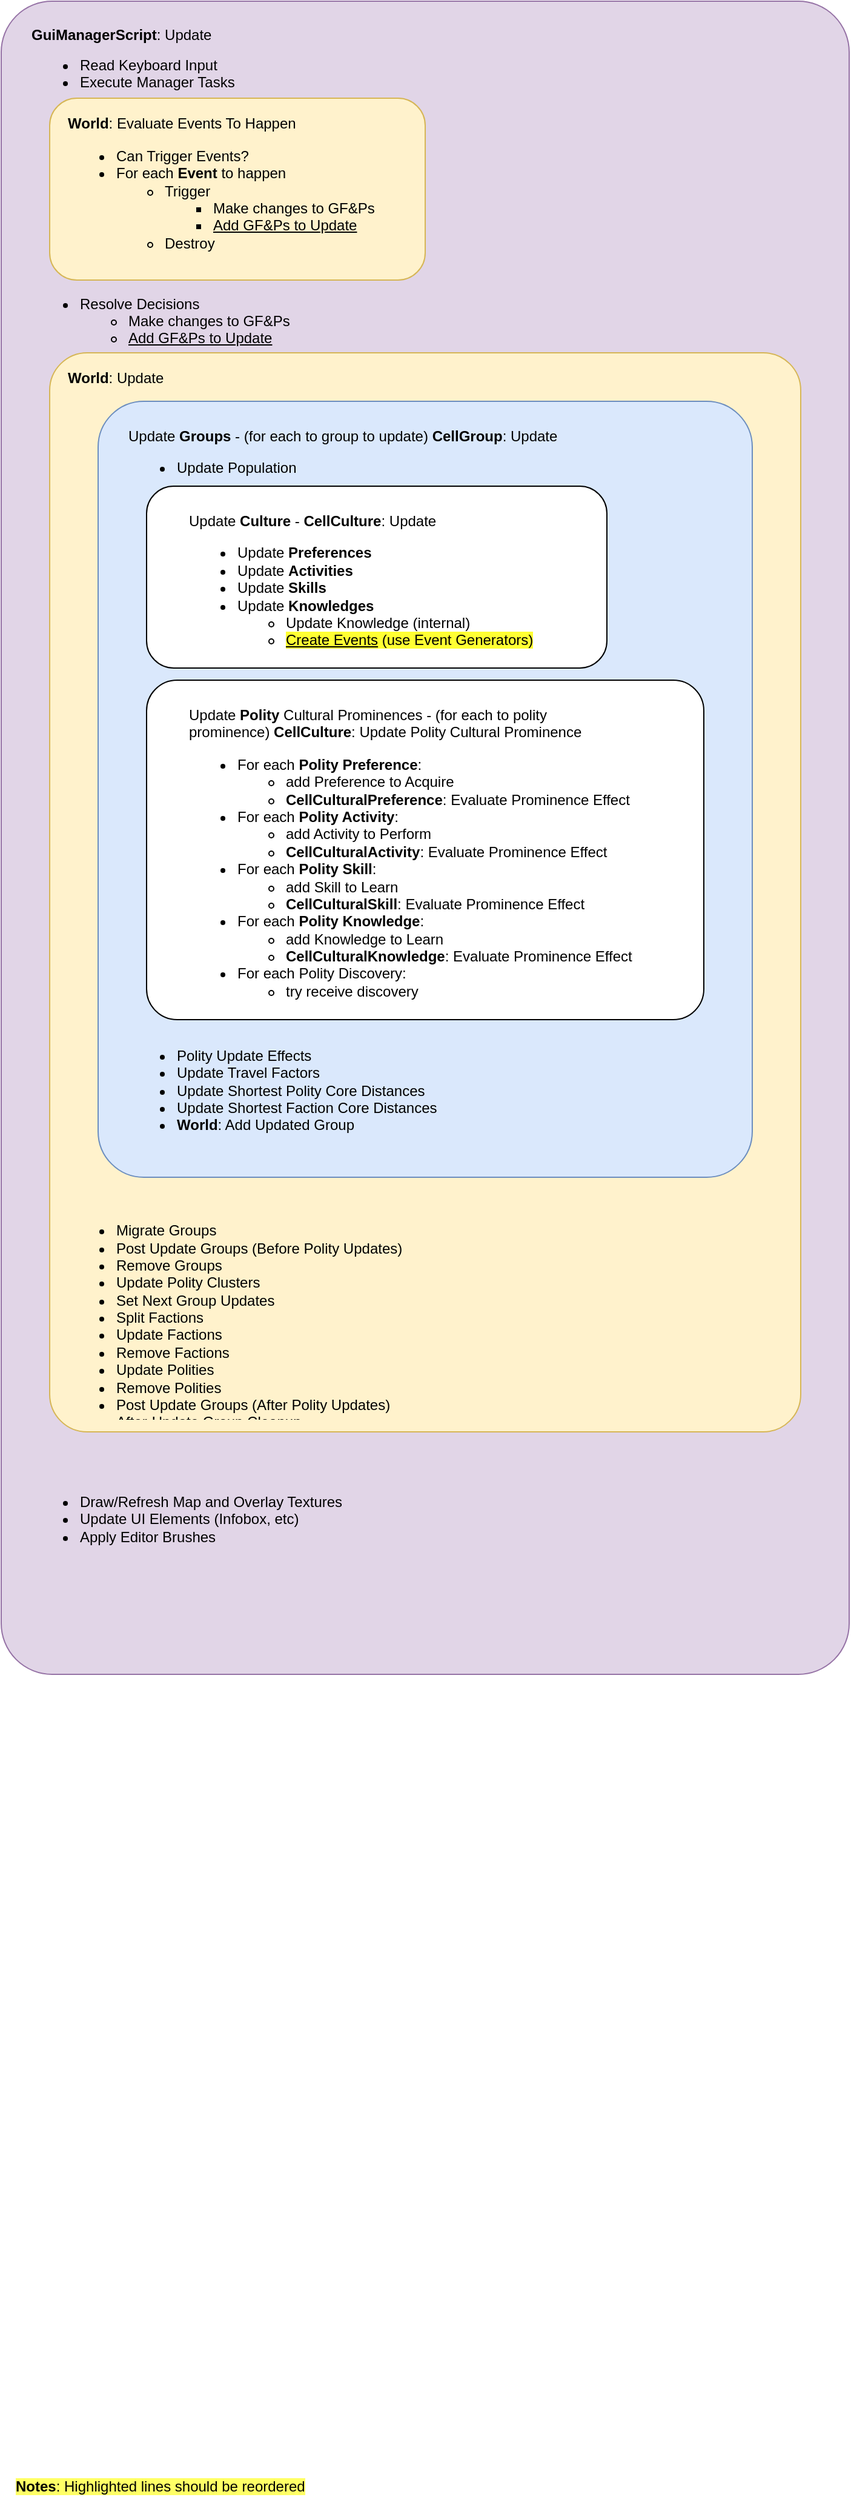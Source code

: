 <mxfile version="11.0.0" type="device"><diagram id="9DnCe8wcUv05E4nOJdCp" name="Page-1"><mxGraphModel dx="981" dy="527" grid="1" gridSize="10" guides="1" tooltips="1" connect="1" arrows="1" fold="1" page="1" pageScale="1" pageWidth="850" pageHeight="1100" math="0" shadow="0"><root><mxCell id="0"/><mxCell id="1" parent="0"/><mxCell id="CqXqREsXB66BKNbad9v9-1" value="" style="rounded=1;whiteSpace=wrap;html=1;fillColor=#e1d5e7;strokeColor=#9673a6;arcSize=6;" vertex="1" parent="1"><mxGeometry x="20" y="20" width="700" height="1380" as="geometry"/></mxCell><mxCell id="CqXqREsXB66BKNbad9v9-4" value="&lt;p style=&quot;line-height: 100%&quot;&gt;&lt;font style=&quot;font-size: 12px&quot;&gt;&lt;b&gt;GuiManagerScript&lt;/b&gt;: Update&lt;/font&gt;&lt;/p&gt;&lt;p&gt;&lt;/p&gt;&lt;ul&gt;&lt;li&gt;&lt;span&gt;&lt;font style=&quot;font-size: 12px&quot;&gt;Read Keyboard Input&lt;/font&gt;&lt;/span&gt;&lt;/li&gt;&lt;li&gt;&lt;span&gt;&lt;font style=&quot;font-size: 12px&quot;&gt;Execute Manager Tasks&lt;/font&gt;&lt;/span&gt;&lt;/li&gt;&lt;/ul&gt;&lt;div&gt;&lt;font style=&quot;font-size: 12px&quot;&gt;&lt;br&gt;&lt;/font&gt;&lt;/div&gt;&lt;div&gt;&lt;font style=&quot;font-size: 12px&quot;&gt;&lt;br&gt;&lt;/font&gt;&lt;/div&gt;&lt;div&gt;&lt;font style=&quot;font-size: 12px&quot;&gt;&lt;br&gt;&lt;/font&gt;&lt;/div&gt;&lt;div&gt;&lt;font style=&quot;font-size: 12px&quot;&gt;&lt;br&gt;&lt;/font&gt;&lt;/div&gt;&lt;div&gt;&lt;font style=&quot;font-size: 12px&quot;&gt;&lt;br&gt;&lt;/font&gt;&lt;/div&gt;&lt;div&gt;&lt;br&gt;&lt;/div&gt;&lt;div&gt;&lt;br&gt;&lt;/div&gt;&lt;div&gt;&lt;br&gt;&lt;/div&gt;&lt;div&gt;&lt;br&gt;&lt;/div&gt;&lt;div&gt;&lt;br&gt;&lt;/div&gt;&lt;ul&gt;&lt;li&gt;&lt;span&gt;&lt;font style=&quot;font-size: 12px&quot;&gt;Resolve Decisions&lt;/font&gt;&lt;/span&gt;&lt;/li&gt;&lt;ul&gt;&lt;li&gt;Make changes to GF&amp;amp;Ps&lt;/li&gt;&lt;li&gt;&lt;u&gt;Add GF&amp;amp;Ps to Update&lt;/u&gt;&lt;/li&gt;&lt;/ul&gt;&lt;/ul&gt;&lt;div&gt;&lt;font style=&quot;font-size: 12px&quot;&gt;&lt;span style=&quot;font-family: &amp;#34;helvetica&amp;#34; , &amp;#34;arial&amp;#34; , sans-serif ; font-size: 0px ; white-space: nowrap&quot;&gt;%3CmxGraphModel%3E%3Croot%3E%3CmxCell%20id%3D%220%22%2F%3E%3CmxCell%20id%3D%221%22%20parent%3D%220%22%2F%3E%3CmxCell%20id%3D%222%22%20value%3D%22%22%20style%3D%22rounded%3D1%3BwhiteSpace%3Dwrap%3Bhtml%3D1%3B%22%20vertex%3D%221%22%20parent%3D%221%22%3E%3CmxGeometry%20x%3D%2260%22%20y%3D%22100%22%20width%3D%22220%22%20height%3D%2290%22%20as%3D%22geometry%22%2F%3E%3C%2FmxCell%3E%3C%2Froot%3E%3C%2FmxGraphModel%3E&lt;/span&gt;&lt;/font&gt;&lt;/div&gt;&lt;div&gt;&lt;br&gt;&lt;/div&gt;&lt;div&gt;&lt;br&gt;&lt;/div&gt;&lt;div&gt;&lt;br&gt;&lt;/div&gt;&lt;div&gt;&lt;br&gt;&lt;/div&gt;&lt;div&gt;&lt;br&gt;&lt;/div&gt;&lt;div&gt;&lt;br&gt;&lt;/div&gt;&lt;div&gt;&lt;br&gt;&lt;/div&gt;&lt;div&gt;&lt;br&gt;&lt;/div&gt;&lt;div&gt;&lt;br&gt;&lt;/div&gt;&lt;div&gt;&lt;br&gt;&lt;/div&gt;&lt;div&gt;&lt;br&gt;&lt;/div&gt;&lt;div&gt;&lt;br&gt;&lt;/div&gt;&lt;div&gt;&lt;br&gt;&lt;/div&gt;&lt;div&gt;&lt;br&gt;&lt;/div&gt;&lt;div&gt;&lt;br&gt;&lt;/div&gt;&lt;div&gt;&lt;br&gt;&lt;/div&gt;&lt;div&gt;&lt;br&gt;&lt;/div&gt;&lt;div&gt;&lt;br&gt;&lt;/div&gt;&lt;div&gt;&lt;br&gt;&lt;/div&gt;&lt;div&gt;&lt;br&gt;&lt;/div&gt;&lt;div&gt;&lt;br&gt;&lt;/div&gt;&lt;div&gt;&lt;br&gt;&lt;/div&gt;&lt;div&gt;&lt;br&gt;&lt;/div&gt;&lt;div&gt;&lt;br&gt;&lt;/div&gt;&lt;div&gt;&lt;br&gt;&lt;/div&gt;&lt;div&gt;&lt;br&gt;&lt;/div&gt;&lt;div&gt;&lt;br&gt;&lt;/div&gt;&lt;div&gt;&lt;br&gt;&lt;/div&gt;&lt;div&gt;&lt;br&gt;&lt;/div&gt;&lt;div&gt;&lt;br&gt;&lt;/div&gt;&lt;div&gt;&lt;br&gt;&lt;/div&gt;&lt;div&gt;&lt;br&gt;&lt;/div&gt;&lt;div&gt;&lt;br&gt;&lt;/div&gt;&lt;div&gt;&lt;br&gt;&lt;/div&gt;&lt;div&gt;&lt;br&gt;&lt;/div&gt;&lt;div&gt;&lt;br&gt;&lt;/div&gt;&lt;div&gt;&lt;br&gt;&lt;/div&gt;&lt;div&gt;&lt;br&gt;&lt;/div&gt;&lt;div&gt;&lt;br&gt;&lt;/div&gt;&lt;div&gt;&lt;br&gt;&lt;/div&gt;&lt;div&gt;&lt;br&gt;&lt;/div&gt;&lt;div&gt;&lt;br&gt;&lt;/div&gt;&lt;div&gt;&lt;br&gt;&lt;/div&gt;&lt;div&gt;&lt;br&gt;&lt;/div&gt;&lt;div&gt;&lt;br&gt;&lt;/div&gt;&lt;div&gt;&lt;br&gt;&lt;/div&gt;&lt;div&gt;&lt;br&gt;&lt;/div&gt;&lt;div&gt;&lt;br&gt;&lt;/div&gt;&lt;div&gt;&lt;br&gt;&lt;/div&gt;&lt;div&gt;&lt;br&gt;&lt;/div&gt;&lt;div&gt;&lt;br&gt;&lt;/div&gt;&lt;div&gt;&lt;br&gt;&lt;/div&gt;&lt;div&gt;&lt;br&gt;&lt;/div&gt;&lt;div&gt;&lt;br&gt;&lt;/div&gt;&lt;div&gt;&lt;br&gt;&lt;/div&gt;&lt;div&gt;&lt;br&gt;&lt;/div&gt;&lt;div&gt;&lt;br&gt;&lt;/div&gt;&lt;div&gt;&lt;br&gt;&lt;/div&gt;&lt;div&gt;&lt;br&gt;&lt;/div&gt;&lt;div&gt;&lt;br&gt;&lt;/div&gt;&lt;div&gt;&lt;br&gt;&lt;/div&gt;&lt;div&gt;&lt;br&gt;&lt;/div&gt;&lt;div&gt;&lt;br&gt;&lt;/div&gt;&lt;ul&gt;&lt;li&gt;&lt;span&gt;Draw/Refresh Map and Overlay Textures&lt;/span&gt;&lt;br&gt;&lt;/li&gt;&lt;li&gt;&lt;font style=&quot;font-size: 12px&quot;&gt;Update UI Elements (Infobox, etc)&lt;/font&gt;&lt;/li&gt;&lt;li&gt;&lt;font style=&quot;font-size: 12px&quot;&gt;Apply Editor Brushes&lt;/font&gt;&lt;/li&gt;&lt;/ul&gt;&lt;p&gt;&lt;/p&gt;" style="text;html=1;strokeColor=none;fillColor=none;spacing=5;spacingTop=-20;whiteSpace=wrap;overflow=hidden;rounded=0;" vertex="1" parent="1"><mxGeometry x="40" y="40" width="310" height="1290" as="geometry"/></mxCell><mxCell id="CqXqREsXB66BKNbad9v9-8" value="" style="rounded=1;whiteSpace=wrap;html=1;fillColor=#fff2cc;strokeColor=#d6b656;" vertex="1" parent="1"><mxGeometry x="60" y="100" width="310" height="150" as="geometry"/></mxCell><mxCell id="CqXqREsXB66BKNbad9v9-9" value="&lt;br&gt;&lt;b&gt;World&lt;/b&gt;: Evaluate Events To Happen&lt;br&gt;&lt;ul&gt;&lt;li&gt;&lt;span&gt;Can Trigger Events?&lt;/span&gt;&lt;/li&gt;&lt;li&gt;For each &lt;b&gt;Event &lt;/b&gt;to happen&lt;/li&gt;&lt;ul&gt;&lt;li&gt;&lt;span&gt;Trigger&lt;/span&gt;&lt;/li&gt;&lt;ul&gt;&lt;li&gt;&lt;span&gt;Make changes to GF&amp;amp;Ps&lt;/span&gt;&lt;/li&gt;&lt;li&gt;&lt;span&gt;&lt;u&gt;Add GF&amp;amp;Ps to Update&lt;/u&gt;&lt;/span&gt;&lt;/li&gt;&lt;/ul&gt;&lt;li&gt;&lt;span&gt;Destroy&lt;/span&gt;&lt;/li&gt;&lt;/ul&gt;&lt;/ul&gt;" style="text;html=1;strokeColor=none;fillColor=none;spacing=5;spacingTop=-20;whiteSpace=wrap;overflow=hidden;rounded=0;" vertex="1" parent="1"><mxGeometry x="70" y="110" width="280" height="120" as="geometry"/></mxCell><mxCell id="CqXqREsXB66BKNbad9v9-10" value="" style="rounded=1;whiteSpace=wrap;html=1;arcSize=5;fillColor=#fff2cc;strokeColor=#d6b656;" vertex="1" parent="1"><mxGeometry x="60" y="310" width="620" height="890" as="geometry"/></mxCell><mxCell id="CqXqREsXB66BKNbad9v9-11" value="&lt;br&gt;&lt;b&gt;World&lt;/b&gt;&lt;span&gt;: Update&lt;/span&gt;&lt;br&gt;&lt;br&gt;&lt;br&gt;&lt;br&gt;&lt;br&gt;&lt;br&gt;&lt;br&gt;&lt;br&gt;&lt;br&gt;&lt;br&gt;&lt;br&gt;&lt;br&gt;&lt;br&gt;&lt;br&gt;&lt;br&gt;&lt;br&gt;&lt;br&gt;&lt;br&gt;&lt;br&gt;&lt;br&gt;&lt;br&gt;&lt;br&gt;&lt;br&gt;&lt;br&gt;&lt;br&gt;&lt;br&gt;&lt;br&gt;&lt;br&gt;&lt;br&gt;&lt;br&gt;&lt;br&gt;&lt;br&gt;&lt;br&gt;&lt;br&gt;&lt;br&gt;&lt;br&gt;&lt;br&gt;&lt;br&gt;&lt;br&gt;&lt;br&gt;&lt;br&gt;&lt;br&gt;&lt;br&gt;&lt;br&gt;&lt;br&gt;&lt;br&gt;&lt;br&gt;&lt;br&gt;&lt;ul&gt;&lt;li&gt;Migrate Groups&lt;br&gt;&lt;/li&gt;&lt;li&gt;Post Update Groups (Before Polity Updates)&lt;br&gt;&lt;/li&gt;&lt;li&gt;Remove Groups&lt;br&gt;&lt;/li&gt;&lt;li&gt;Update Polity Clusters&lt;br&gt;&lt;/li&gt;&lt;li&gt;Set Next Group Updates&lt;br&gt;&lt;/li&gt;&lt;li&gt;Split Factions&lt;br&gt;&lt;/li&gt;&lt;li&gt;Update Factions&lt;/li&gt;&lt;li&gt;Remove Factions&lt;br&gt;&lt;/li&gt;&lt;li&gt;Update Polities&lt;/li&gt;&lt;li&gt;Remove Polities&lt;/li&gt;&lt;li&gt;Post Update Groups (After Polity Updates)&lt;/li&gt;&lt;li&gt;After-Update Group Cleanup&lt;/li&gt;&lt;/ul&gt;" style="text;html=1;strokeColor=none;fillColor=none;spacing=5;spacingTop=-20;whiteSpace=wrap;overflow=hidden;rounded=0;" vertex="1" parent="1"><mxGeometry x="70" y="320" width="290" height="870" as="geometry"/></mxCell><mxCell id="CqXqREsXB66BKNbad9v9-13" value="" style="rounded=1;whiteSpace=wrap;html=1;fillColor=#dae8fc;strokeColor=#6c8ebf;arcSize=7;" vertex="1" parent="1"><mxGeometry x="100" y="350" width="540" height="640" as="geometry"/></mxCell><mxCell id="CqXqREsXB66BKNbad9v9-14" value="&lt;p&gt;Update &lt;b&gt;Groups &lt;/b&gt;- (for each to group to update)&amp;nbsp;&lt;b&gt;CellGroup&lt;/b&gt;: Update&lt;/p&gt;&lt;p&gt;&lt;/p&gt;&lt;p&gt;&lt;/p&gt;&lt;ul&gt;&lt;li&gt;Update Population&lt;/li&gt;&lt;/ul&gt;&lt;div&gt;&lt;br&gt;&lt;/div&gt;&lt;div&gt;&lt;br&gt;&lt;/div&gt;&lt;div&gt;&lt;br&gt;&lt;/div&gt;&lt;div&gt;&lt;br&gt;&lt;/div&gt;&lt;div&gt;&lt;br&gt;&lt;/div&gt;&lt;div&gt;&lt;br&gt;&lt;/div&gt;&lt;div&gt;&lt;br&gt;&lt;/div&gt;&lt;div&gt;&lt;br&gt;&lt;/div&gt;&lt;div&gt;&lt;br&gt;&lt;/div&gt;&lt;div&gt;&lt;br&gt;&lt;/div&gt;&lt;div&gt;&lt;br&gt;&lt;/div&gt;&lt;div&gt;&lt;br&gt;&lt;/div&gt;&lt;div&gt;&lt;br&gt;&lt;/div&gt;&lt;div&gt;&lt;br&gt;&lt;/div&gt;&lt;div&gt;&lt;br&gt;&lt;/div&gt;&lt;div&gt;&lt;br&gt;&lt;/div&gt;&lt;div&gt;&lt;br&gt;&lt;/div&gt;&lt;div&gt;&lt;br&gt;&lt;/div&gt;&lt;div&gt;&lt;br&gt;&lt;/div&gt;&lt;div&gt;&lt;br&gt;&lt;/div&gt;&lt;div&gt;&lt;br&gt;&lt;/div&gt;&lt;div&gt;&lt;br&gt;&lt;/div&gt;&lt;div&gt;&lt;br&gt;&lt;/div&gt;&lt;div&gt;&lt;br&gt;&lt;/div&gt;&lt;div&gt;&lt;br&gt;&lt;/div&gt;&lt;div&gt;&lt;br&gt;&lt;/div&gt;&lt;div&gt;&lt;br&gt;&lt;/div&gt;&lt;div&gt;&lt;br&gt;&lt;/div&gt;&lt;div&gt;&lt;br&gt;&lt;/div&gt;&lt;div&gt;&lt;br&gt;&lt;/div&gt;&lt;div&gt;&lt;br&gt;&lt;/div&gt;&lt;ul&gt;&lt;li&gt;Polity Update Effects&lt;/li&gt;&lt;li&gt;Update Travel Factors&lt;/li&gt;&lt;li&gt;Update Shortest Polity Core Distances&lt;br&gt;&lt;/li&gt;&lt;li&gt;Update Shortest Faction Core Distances&lt;br&gt;&lt;/li&gt;&lt;li&gt;&lt;b&gt;World&lt;/b&gt;: Add Updated Group&lt;br&gt;&lt;/li&gt;&lt;/ul&gt;&lt;p&gt;&lt;/p&gt;&lt;p&gt;&lt;/p&gt;" style="text;html=1;strokeColor=none;fillColor=none;spacing=5;spacingTop=-20;whiteSpace=wrap;overflow=hidden;rounded=0;" vertex="1" parent="1"><mxGeometry x="120" y="370" width="370" height="590" as="geometry"/></mxCell><mxCell id="CqXqREsXB66BKNbad9v9-15" value="" style="rounded=1;whiteSpace=wrap;html=1;" vertex="1" parent="1"><mxGeometry x="140" y="420" width="380" height="150" as="geometry"/></mxCell><mxCell id="CqXqREsXB66BKNbad9v9-17" value="&lt;p&gt;Update &lt;b&gt;Culture &lt;/b&gt;- &lt;b&gt;CellCulture&lt;/b&gt;: Update&lt;/p&gt;&lt;p&gt;&lt;/p&gt;&lt;ul&gt;&lt;li&gt;Update &lt;b&gt;Preferences&lt;/b&gt;&lt;/li&gt;&lt;li&gt;Update &lt;b&gt;Activities&lt;/b&gt;&lt;/li&gt;&lt;li&gt;Update &lt;b&gt;Skills&lt;/b&gt;&lt;/li&gt;&lt;li&gt;Update &lt;b&gt;Knowledges&lt;/b&gt;&lt;/li&gt;&lt;ul&gt;&lt;li&gt;Update Knowledge (internal)&lt;/li&gt;&lt;li&gt;&lt;span style=&quot;background-color: rgb(255 , 255 , 51)&quot;&gt;&lt;u&gt;Create Events&lt;/u&gt; (use Event Generators)&lt;/span&gt;&lt;/li&gt;&lt;/ul&gt;&lt;/ul&gt;&lt;p&gt;&lt;/p&gt;" style="text;html=1;strokeColor=none;fillColor=none;spacing=5;spacingTop=-20;whiteSpace=wrap;overflow=hidden;rounded=0;" vertex="1" parent="1"><mxGeometry x="170" y="440" width="320" height="120" as="geometry"/></mxCell><mxCell id="CqXqREsXB66BKNbad9v9-18" value="" style="rounded=1;whiteSpace=wrap;html=1;arcSize=9;" vertex="1" parent="1"><mxGeometry x="140" y="580" width="460" height="280" as="geometry"/></mxCell><mxCell id="CqXqREsXB66BKNbad9v9-19" value="&lt;p&gt;Update &lt;b&gt;Polity&lt;/b&gt; Cultural Prominences -&amp;nbsp;(for each to polity prominence)&amp;nbsp;&lt;b&gt;CellCulture&lt;/b&gt;: Update Polity Cultural Prominence&amp;nbsp;&lt;/p&gt;&lt;p&gt;&lt;/p&gt;&lt;ul&gt;&lt;li&gt;For each &lt;b&gt;Polity Preference&lt;/b&gt;:&lt;/li&gt;&lt;ul&gt;&lt;li&gt;add Preference to Acquire&lt;/li&gt;&lt;li&gt;&lt;b&gt;CellCulturalPreference&lt;/b&gt;:&lt;b&gt;&amp;nbsp;&lt;/b&gt;Evaluate Prominence Effect&lt;br&gt;&lt;/li&gt;&lt;/ul&gt;&lt;li&gt;For each &lt;b&gt;Polity Activity&lt;/b&gt;:&lt;/li&gt;&lt;ul&gt;&lt;li&gt;add Activity to Perform&lt;/li&gt;&lt;li&gt;&lt;b&gt;CellCulturalActivity&lt;/b&gt;: Evaluate Prominence Effect&lt;/li&gt;&lt;/ul&gt;&lt;li&gt;For each &lt;b&gt;Polity Skill&lt;/b&gt;:&lt;/li&gt;&lt;ul&gt;&lt;li&gt;add Skill to Learn&lt;/li&gt;&lt;li&gt;&lt;b&gt;CellCulturalSkill&lt;/b&gt;: Evaluate Prominence Effect&lt;/li&gt;&lt;/ul&gt;&lt;li&gt;For each &lt;b&gt;Polity Knowledge&lt;/b&gt;:&lt;/li&gt;&lt;ul&gt;&lt;li&gt;add Knowledge to Learn&lt;/li&gt;&lt;li&gt;&lt;b&gt;CellCulturalKnowledge&lt;/b&gt;: Evaluate Prominence Effect&lt;/li&gt;&lt;/ul&gt;&lt;li&gt;For each Polity Discovery:&lt;/li&gt;&lt;ul&gt;&lt;li&gt;try receive discovery&lt;/li&gt;&lt;/ul&gt;&lt;/ul&gt;&lt;p&gt;&lt;/p&gt;" style="text;html=1;strokeColor=none;fillColor=none;spacing=5;spacingTop=-20;whiteSpace=wrap;overflow=hidden;rounded=0;" vertex="1" parent="1"><mxGeometry x="170" y="600" width="400" height="250" as="geometry"/></mxCell><mxCell id="CqXqREsXB66BKNbad9v9-20" value="&lt;span style=&quot;background-color: rgb(255 , 255 , 102)&quot;&gt;&lt;b&gt;Notes&lt;/b&gt;: Highlighted lines should be reordered&lt;/span&gt;" style="text;html=1;resizable=0;points=[];autosize=1;align=left;verticalAlign=top;spacingTop=-4;" vertex="1" parent="1"><mxGeometry x="30" y="2060" width="250" height="20" as="geometry"/></mxCell></root></mxGraphModel></diagram></mxfile>